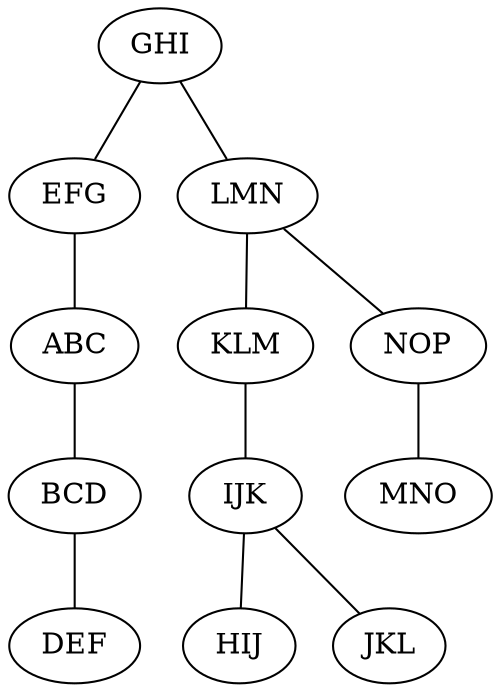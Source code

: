 graph g {
1426329391[label="GHI"]
1397616978[label="EFG"]
1426329391 -- 1397616978
1088872417[label="LMN"]
1426329391 -- 1088872417
453523494[label="ABC"]
1397616978 -- 453523494
274722023[label="BCD"]
453523494 -- 274722023
1052967153[label="DEF"]
274722023 -- 1052967153
1210898719[label="KLM"]
1088872417 -- 1210898719
306123060[label="NOP"]
1088872417 -- 306123060
2104028992[label="IJK"]
1210898719 -- 2104028992
1527430292[label="HIJ"]
2104028992 -- 1527430292
1975546571[label="JKL"]
2104028992 -- 1975546571
521960438[label="MNO"]
306123060 -- 521960438
}

